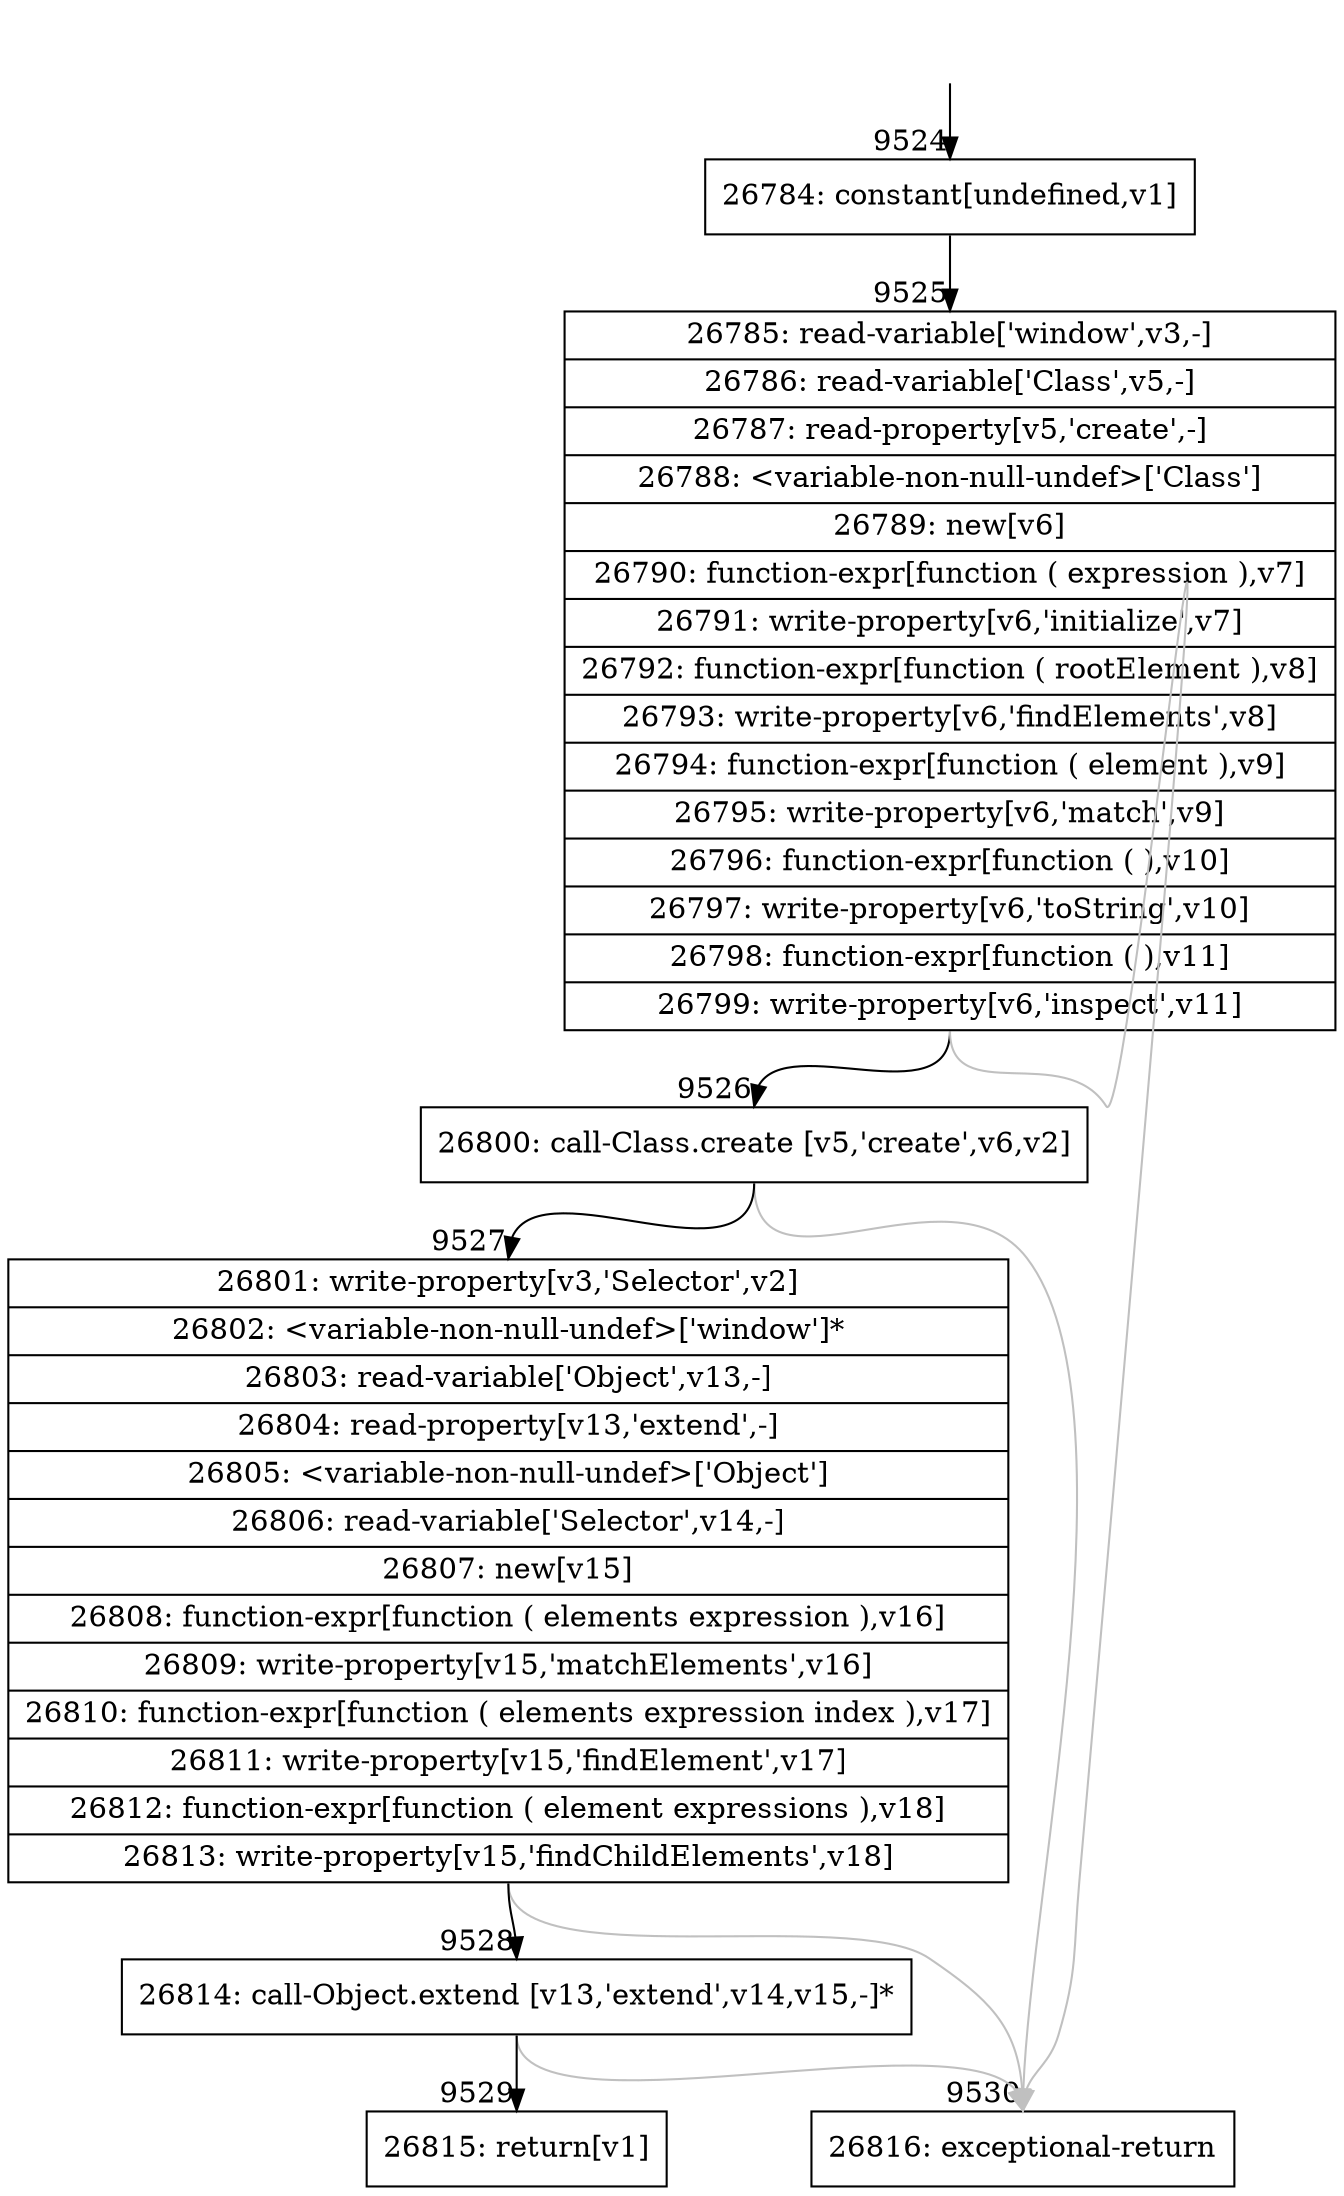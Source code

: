 digraph {
rankdir="TD"
BB_entry724[shape=none,label=""];
BB_entry724 -> BB9524 [tailport=s, headport=n, headlabel="    9524"]
BB9524 [shape=record label="{26784: constant[undefined,v1]}" ] 
BB9524 -> BB9525 [tailport=s, headport=n, headlabel="      9525"]
BB9525 [shape=record label="{26785: read-variable['window',v3,-]|26786: read-variable['Class',v5,-]|26787: read-property[v5,'create',-]|26788: \<variable-non-null-undef\>['Class']|26789: new[v6]|26790: function-expr[function ( expression ),v7]|26791: write-property[v6,'initialize',v7]|26792: function-expr[function ( rootElement ),v8]|26793: write-property[v6,'findElements',v8]|26794: function-expr[function ( element ),v9]|26795: write-property[v6,'match',v9]|26796: function-expr[function ( ),v10]|26797: write-property[v6,'toString',v10]|26798: function-expr[function ( ),v11]|26799: write-property[v6,'inspect',v11]}" ] 
BB9525 -> BB9526 [tailport=s, headport=n, headlabel="      9526"]
BB9525 -> BB9530 [tailport=s, headport=n, color=gray, headlabel="      9530"]
BB9526 [shape=record label="{26800: call-Class.create [v5,'create',v6,v2]}" ] 
BB9526 -> BB9527 [tailport=s, headport=n, headlabel="      9527"]
BB9526 -> BB9530 [tailport=s, headport=n, color=gray]
BB9527 [shape=record label="{26801: write-property[v3,'Selector',v2]|26802: \<variable-non-null-undef\>['window']*|26803: read-variable['Object',v13,-]|26804: read-property[v13,'extend',-]|26805: \<variable-non-null-undef\>['Object']|26806: read-variable['Selector',v14,-]|26807: new[v15]|26808: function-expr[function ( elements expression ),v16]|26809: write-property[v15,'matchElements',v16]|26810: function-expr[function ( elements expression index ),v17]|26811: write-property[v15,'findElement',v17]|26812: function-expr[function ( element expressions ),v18]|26813: write-property[v15,'findChildElements',v18]}" ] 
BB9527 -> BB9528 [tailport=s, headport=n, headlabel="      9528"]
BB9527 -> BB9530 [tailport=s, headport=n, color=gray]
BB9528 [shape=record label="{26814: call-Object.extend [v13,'extend',v14,v15,-]*}" ] 
BB9528 -> BB9529 [tailport=s, headport=n, headlabel="      9529"]
BB9528 -> BB9530 [tailport=s, headport=n, color=gray]
BB9529 [shape=record label="{26815: return[v1]}" ] 
BB9530 [shape=record label="{26816: exceptional-return}" ] 
//#$~ 7507
}
